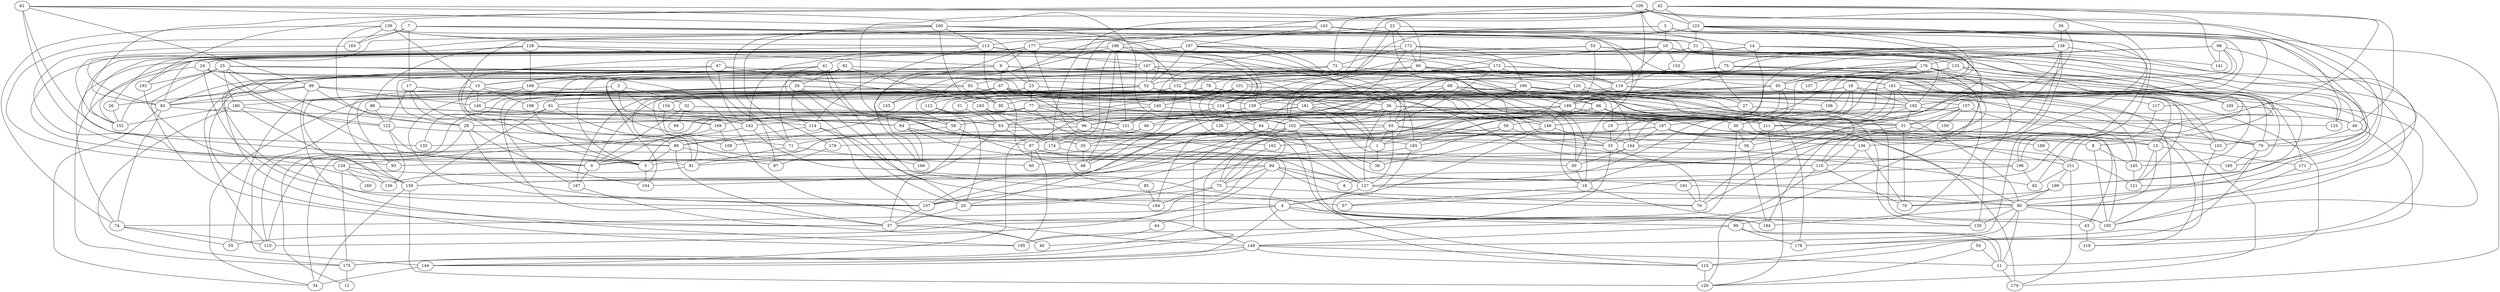 strict graph "G" {
7;
17;
53;
133;
143;
197;
56;
138;
139;
163;
22;
172;
128;
190;
61;
100;
109;
186;
3;
177;
113;
147;
2;
32;
47;
183;
98;
176;
42;
123;
25;
52;
90;
82;
168;
14;
24;
173;
69;
75;
29;
180;
154;
72;
132;
92;
21;
45;
36;
16;
106;
88;
122;
9;
67;
41;
78;
157;
86;
124;
120;
181;
161;
182;
192;
101;
140;
59;
162;
15;
146;
10;
91;
23;
77;
83;
153;
64;
131;
105;
169;
159;
68;
102;
198;
71;
66;
187;
126;
119;
189;
84;
51;
63;
27;
155;
166;
164;
196;
31;
188;
117;
65;
46;
97;
142;
35;
85;
151;
114;
58;
89;
49;
28;
148;
199;
19;
134;
191;
94;
127;
5;
4;
99;
103;
136;
6;
149;
79;
26;
175;
13;
171;
8;
1;
165;
108;
80;
178;
116;
95;
96;
145;
112;
73;
184;
70;
48;
60;
44;
93;
179;
104;
111;
38;
115;
174;
81;
156;
107;
150;
20;
158;
50;
74;
193;
125;
43;
54;
129;
152;
0;
167;
62;
30;
37;
33;
121;
141;
18;
57;
195;
11;
12;
185;
39;
170;
55;
118;
87;
144;
130;
135;
110;
137;
34;
76;
40;
194;
160;
7 -- 17 [weight=194];
7 -- 21 [weight=42];
7 -- 163 [weight=104];
7 -- 23 [weight=111];
7 -- 18 [weight=55];
7 -- 134 [weight=134];
17 -- 5 [weight=177];
17 -- 122 [weight=117];
17 -- 89 [weight=35];
17 -- 65 [weight=15];
17 -- 124 [weight=35];
53 -- 133 [weight=46];
53 -- 105 [weight=130];
53 -- 71 [weight=140];
53 -- 80 [weight=138];
53 -- 89 [weight=91];
53 -- 152 [weight=56];
53 -- 165 [weight=44];
133 -- 45 [weight=173];
133 -- 70 [weight=187];
133 -- 183 [weight=30];
133 -- 151 [weight=157];
133 -- 137 [weight=135];
133 -- 8 [weight=116];
133 -- 148 [weight=99];
143 -- 197 [weight=80];
143 -- 169 [weight=95];
143 -- 93 [weight=44];
143 -- 196 [weight=18];
143 -- 152 [weight=70];
143 -- 50 [weight=183];
143 -- 111 [weight=137];
197 -- 173 [weight=103];
197 -- 192 [weight=103];
197 -- 119 [weight=53];
197 -- 26 [weight=141];
197 -- 152 [weight=123];
197 -- 52 [weight=88];
197 -- 36 [weight=21];
56 -- 138 [weight=44];
56 -- 116 [weight=20];
138 -- 75 [weight=43];
138 -- 189 [weight=82];
138 -- 136 [weight=88];
138 -- 59 [weight=68];
138 -- 121 [weight=116];
138 -- 149 [weight=85];
138 -- 111 [weight=189];
139 -- 163 [weight=99];
139 -- 74 [weight=163];
139 -- 28 [weight=65];
139 -- 39 [weight=129];
139 -- 15 [weight=166];
139 -- 113 [weight=71];
139 -- 124 [weight=30];
163 -- 0 [weight=108];
22 -- 172 [weight=56];
22 -- 27 [weight=132];
22 -- 102 [weight=125];
22 -- 59 [weight=102];
22 -- 113 [weight=81];
172 -- 90 [weight=138];
172 -- 182 [weight=141];
172 -- 190 [weight=30];
172 -- 199 [weight=33];
172 -- 72 [weight=190];
172 -- 140 [weight=63];
172 -- 102 [weight=123];
128 -- 190 [weight=154];
128 -- 83 [weight=147];
128 -- 9 [weight=191];
128 -- 88 [weight=59];
128 -- 168 [weight=162];
190 -- 142 [weight=195];
190 -- 19 [weight=59];
190 -- 175 [weight=45];
190 -- 194 [weight=109];
190 -- 182 [weight=153];
61 -- 100 [weight=75];
61 -- 86 [weight=136];
61 -- 90 [weight=51];
61 -- 135 [weight=121];
61 -- 102 [weight=11];
61 -- 5 [weight=12];
100 -- 45 [weight=135];
100 -- 179 [weight=47];
100 -- 21 [weight=88];
100 -- 113 [weight=186];
100 -- 95 [weight=185];
100 -- 87 [weight=187];
100 -- 52 [weight=39];
109 -- 186 [weight=115];
109 -- 83 [weight=130];
109 -- 185 [weight=27];
109 -- 171 [weight=9];
109 -- 189 [weight=9];
109 -- 123 [weight=136];
109 -- 14 [weight=157];
109 -- 192 [weight=138];
109 -- 196 [weight=60];
186 -- 131 [weight=97];
186 -- 85 [weight=75];
186 -- 132 [weight=176];
186 -- 48 [weight=156];
186 -- 119 [weight=94];
186 -- 24 [weight=193];
186 -- 166 [weight=51];
3 -- 177 [weight=97];
3 -- 10 [weight=19];
3 -- 117 [weight=136];
3 -- 103 [weight=73];
3 -- 96 [weight=159];
3 -- 80 [weight=25];
177 -- 142 [weight=176];
177 -- 1 [weight=24];
177 -- 58 [weight=98];
177 -- 162 [weight=66];
177 -- 9 [weight=43];
177 -- 65 [weight=197];
177 -- 0 [weight=150];
113 -- 147 [weight=114];
113 -- 124 [weight=125];
113 -- 114 [weight=31];
113 -- 83 [weight=130];
113 -- 48 [weight=199];
147 -- 52 [weight=29];
147 -- 71 [weight=130];
147 -- 66 [weight=70];
147 -- 1 [weight=24];
147 -- 195 [weight=81];
147 -- 129 [weight=52];
2 -- 32 [weight=8];
2 -- 114 [weight=135];
2 -- 169 [weight=199];
2 -- 135 [weight=93];
32 -- 69 [weight=45];
32 -- 64 [weight=165];
32 -- 63 [weight=80];
32 -- 0 [weight=94];
47 -- 183 [weight=36];
47 -- 107 [weight=56];
47 -- 15 [weight=28];
47 -- 142 [weight=162];
47 -- 105 [weight=154];
183 -- 174 [weight=160];
183 -- 131 [weight=16];
183 -- 63 [weight=50];
98 -- 176 [weight=117];
98 -- 161 [weight=34];
98 -- 141 [weight=102];
98 -- 45 [weight=141];
98 -- 79 [weight=17];
98 -- 182 [weight=127];
176 -- 52 [weight=102];
176 -- 116 [weight=132];
176 -- 127 [weight=197];
176 -- 181 [weight=34];
176 -- 130 [weight=130];
176 -- 18 [weight=96];
176 -- 171 [weight=177];
176 -- 48 [weight=8];
42 -- 123 [weight=170];
42 -- 72 [weight=172];
42 -- 58 [weight=168];
42 -- 174 [weight=28];
42 -- 31 [weight=41];
42 -- 141 [weight=174];
42 -- 73 [weight=115];
42 -- 49 [weight=91];
123 -- 64 [weight=140];
123 -- 116 [weight=156];
123 -- 125 [weight=26];
123 -- 21 [weight=121];
123 -- 106 [weight=153];
123 -- 30 [weight=181];
123 -- 170 [weight=17];
123 -- 155 [weight=8];
25 -- 52 [weight=24];
25 -- 159 [weight=87];
25 -- 28 [weight=121];
25 -- 149 [weight=2];
25 -- 181 [weight=136];
25 -- 37 [weight=38];
25 -- 180 [weight=196];
25 -- 152 [weight=50];
25 -- 124 [weight=26];
25 -- 0 [weight=48];
25 -- 192 [weight=9];
52 -- 154 [weight=161];
52 -- 116 [weight=171];
52 -- 93 [weight=179];
52 -- 111 [weight=107];
52 -- 165 [weight=52];
52 -- 51 [weight=141];
90 -- 120 [weight=13];
90 -- 115 [weight=179];
90 -- 189 [weight=142];
90 -- 5 [weight=85];
90 -- 159 [weight=118];
82 -- 168 [weight=38];
82 -- 83 [weight=5];
82 -- 91 [weight=41];
82 -- 95 [weight=94];
82 -- 103 [weight=118];
82 -- 29 [weight=58];
168 -- 198 [weight=123];
168 -- 107 [weight=123];
168 -- 31 [weight=2];
168 -- 146 [weight=72];
14 -- 24 [weight=82];
14 -- 101 [weight=85];
14 -- 199 [weight=96];
14 -- 148 [weight=114];
14 -- 141 [weight=45];
14 -- 80 [weight=140];
24 -- 92 [weight=4];
24 -- 175 [weight=161];
24 -- 161 [weight=145];
24 -- 4 [weight=169];
24 -- 122 [weight=71];
173 -- 145 [weight=59];
173 -- 132 [weight=135];
173 -- 119 [weight=81];
173 -- 92 [weight=80];
173 -- 161 [weight=140];
173 -- 65 [weight=122];
75 -- 36 [weight=143];
75 -- 105 [weight=194];
75 -- 104 [weight=75];
75 -- 159 [weight=200];
75 -- 62 [weight=61];
75 -- 79 [weight=50];
75 -- 78 [weight=90];
29 -- 180 [weight=13];
29 -- 35 [weight=60];
29 -- 20 [weight=115];
29 -- 114 [weight=26];
29 -- 164 [weight=52];
29 -- 37 [weight=24];
29 -- 140 [weight=126];
29 -- 167 [weight=138];
180 -- 158 [weight=63];
180 -- 175 [weight=155];
180 -- 122 [weight=198];
180 -- 152 [weight=111];
154 -- 81 [weight=43];
154 -- 84 [weight=110];
72 -- 132 [weight=21];
72 -- 112 [weight=183];
72 -- 106 [weight=170];
132 -- 91 [weight=121];
132 -- 48 [weight=57];
132 -- 108 [weight=11];
132 -- 148 [weight=125];
132 -- 79 [weight=3];
92 -- 198 [weight=192];
92 -- 79 [weight=62];
92 -- 156 [weight=49];
92 -- 36 [weight=112];
92 -- 95 [weight=180];
21 -- 41 [weight=152];
21 -- 153 [weight=104];
21 -- 49 [weight=47];
21 -- 193 [weight=43];
45 -- 103 [weight=9];
45 -- 164 [weight=156];
45 -- 33 [weight=97];
45 -- 102 [weight=56];
45 -- 77 [weight=165];
36 -- 65 [weight=170];
36 -- 126 [weight=160];
36 -- 30 [weight=194];
36 -- 107 [weight=112];
36 -- 111 [weight=6];
36 -- 127 [weight=172];
16 -- 106 [weight=181];
16 -- 189 [weight=170];
16 -- 13 [weight=194];
16 -- 30 [weight=49];
16 -- 187 [weight=195];
16 -- 182 [weight=117];
16 -- 107 [weight=197];
106 -- 19 [weight=103];
88 -- 122 [weight=95];
88 -- 84 [weight=165];
88 -- 144 [weight=98];
88 -- 115 [weight=67];
122 -- 156 [weight=140];
122 -- 81 [weight=177];
122 -- 13 [weight=188];
9 -- 67 [weight=88];
9 -- 71 [weight=199];
9 -- 28 [weight=39];
9 -- 121 [weight=103];
9 -- 83 [weight=193];
9 -- 23 [weight=88];
9 -- 18 [weight=29];
9 -- 110 [weight=36];
9 -- 105 [weight=85];
67 -- 155 [weight=170];
67 -- 89 [weight=31];
67 -- 178 [weight=101];
67 -- 159 [weight=8];
67 -- 167 [weight=191];
67 -- 39 [weight=24];
67 -- 96 [weight=26];
41 -- 97 [weight=101];
41 -- 20 [weight=122];
41 -- 15 [weight=44];
41 -- 57 [weight=151];
41 -- 37 [weight=185];
78 -- 157 [weight=145];
78 -- 81 [weight=150];
78 -- 66 [weight=26];
78 -- 58 [weight=50];
78 -- 145 [weight=129];
78 -- 112 [weight=69];
78 -- 34 [weight=140];
157 -- 131 [weight=6];
157 -- 150 [weight=26];
157 -- 129 [weight=100];
157 -- 158 [weight=140];
157 -- 31 [weight=38];
157 -- 76 [weight=165];
86 -- 142 [weight=31];
86 -- 151 [weight=67];
86 -- 26 [weight=16];
86 -- 146 [weight=154];
86 -- 83 [weight=139];
86 -- 182 [weight=148];
86 -- 195 [weight=190];
124 -- 127 [weight=3];
124 -- 46 [weight=77];
124 -- 80 [weight=187];
120 -- 181 [weight=68];
120 -- 193 [weight=170];
120 -- 164 [weight=133];
181 -- 169 [weight=132];
181 -- 96 [weight=153];
181 -- 1 [weight=84];
181 -- 58 [weight=15];
181 -- 63 [weight=151];
181 -- 116 [weight=158];
181 -- 43 [weight=99];
181 -- 111 [weight=126];
161 -- 182 [weight=20];
161 -- 105 [weight=18];
161 -- 0 [weight=92];
161 -- 11 [weight=137];
161 -- 33 [weight=31];
161 -- 164 [weight=37];
161 -- 99 [weight=97];
182 -- 31 [weight=149];
182 -- 102 [weight=68];
182 -- 76 [weight=28];
182 -- 49 [weight=70];
192 -- 156 [weight=65];
101 -- 140 [weight=149];
101 -- 126 [weight=156];
101 -- 148 [weight=71];
101 -- 102 [weight=49];
101 -- 63 [weight=151];
140 -- 97 [weight=29];
140 -- 131 [weight=177];
140 -- 193 [weight=32];
59 -- 162 [weight=159];
59 -- 165 [weight=58];
59 -- 62 [weight=176];
59 -- 60 [weight=67];
162 -- 73 [weight=61];
15 -- 146 [weight=170];
15 -- 80 [weight=156];
15 -- 60 [weight=115];
15 -- 55 [weight=15];
15 -- 198 [weight=23];
146 -- 63 [weight=121];
146 -- 142 [weight=106];
10 -- 6 [weight=145];
10 -- 119 [weight=163];
10 -- 153 [weight=56];
10 -- 125 [weight=195];
10 -- 74 [weight=126];
10 -- 64 [weight=185];
91 -- 108 [weight=114];
91 -- 158 [weight=14];
91 -- 102 [weight=55];
91 -- 110 [weight=133];
23 -- 77 [weight=127];
23 -- 158 [weight=141];
23 -- 130 [weight=139];
23 -- 83 [weight=48];
23 -- 31 [weight=2];
77 -- 84 [weight=4];
77 -- 79 [weight=178];
77 -- 125 [weight=181];
77 -- 134 [weight=124];
77 -- 0 [weight=41];
77 -- 50 [weight=15];
77 -- 169 [weight=76];
77 -- 28 [weight=187];
77 -- 131 [weight=188];
83 -- 74 [weight=104];
83 -- 148 [weight=104];
83 -- 34 [weight=102];
153 -- 119 [weight=168];
64 -- 8 [weight=111];
64 -- 33 [weight=85];
64 -- 158 [weight=130];
64 -- 175 [weight=182];
131 -- 71 [weight=17];
131 -- 115 [weight=150];
105 -- 49 [weight=144];
169 -- 108 [weight=130];
169 -- 5 [weight=156];
159 -- 28 [weight=93];
159 -- 31 [weight=49];
68 -- 102 [weight=49];
68 -- 193 [weight=135];
68 -- 95 [weight=22];
68 -- 20 [weight=18];
68 -- 50 [weight=114];
68 -- 145 [weight=197];
102 -- 103 [weight=160];
102 -- 107 [weight=13];
102 -- 194 [weight=168];
102 -- 179 [weight=41];
102 -- 73 [weight=180];
198 -- 5 [weight=18];
71 -- 166 [weight=45];
71 -- 81 [weight=167];
66 -- 187 [weight=13];
66 -- 111 [weight=76];
66 -- 96 [weight=191];
66 -- 5 [weight=147];
66 -- 30 [weight=20];
187 -- 1 [weight=164];
187 -- 121 [weight=31];
187 -- 35 [weight=20];
187 -- 164 [weight=123];
187 -- 136 [weight=87];
126 -- 184 [weight=106];
119 -- 189 [weight=27];
119 -- 117 [weight=65];
119 -- 27 [weight=197];
119 -- 46 [weight=47];
189 -- 35 [weight=139];
189 -- 13 [weight=101];
189 -- 118 [weight=42];
189 -- 96 [weight=10];
189 -- 148 [weight=144];
189 -- 34 [weight=152];
84 -- 166 [weight=71];
84 -- 127 [weight=116];
84 -- 35 [weight=46];
51 -- 63 [weight=93];
63 -- 97 [weight=61];
63 -- 165 [weight=66];
63 -- 104 [weight=32];
27 -- 174 [weight=31];
27 -- 80 [weight=68];
155 -- 166 [weight=123];
164 -- 196 [weight=124];
164 -- 50 [weight=113];
164 -- 0 [weight=194];
196 -- 127 [weight=41];
196 -- 62 [weight=32];
31 -- 188 [weight=167];
31 -- 70 [weight=63];
31 -- 55 [weight=40];
188 -- 151 [weight=188];
117 -- 191 [weight=171];
65 -- 8 [weight=143];
65 -- 1 [weight=86];
65 -- 33 [weight=142];
65 -- 127 [weight=170];
65 -- 135 [weight=40];
46 -- 97 [weight=196];
46 -- 144 [weight=93];
97 -- 60 [weight=193];
97 -- 195 [weight=15];
97 -- 94 [weight=96];
97 -- 116 [weight=79];
142 -- 194 [weight=80];
142 -- 110 [weight=192];
35 -- 48 [weight=26];
85 -- 184 [weight=103];
151 -- 62 [weight=198];
151 -- 199 [weight=66];
151 -- 170 [weight=13];
114 -- 89 [weight=141];
114 -- 184 [weight=133];
114 -- 149 [weight=191];
58 -- 89 [weight=136];
58 -- 127 [weight=184];
89 -- 5 [weight=138];
89 -- 37 [weight=64];
89 -- 87 [weight=47];
49 -- 79 [weight=169];
49 -- 118 [weight=48];
28 -- 107 [weight=31];
28 -- 12 [weight=92];
28 -- 104 [weight=168];
148 -- 38 [weight=61];
148 -- 33 [weight=60];
148 -- 4 [weight=37];
199 -- 107 [weight=7];
199 -- 80 [weight=98];
199 -- 70 [weight=89];
19 -- 33 [weight=150];
134 -- 191 [weight=15];
134 -- 158 [weight=188];
134 -- 175 [weight=162];
134 -- 160 [weight=129];
191 -- 76 [weight=103];
94 -- 127 [weight=60];
94 -- 158 [weight=19];
94 -- 73 [weight=97];
94 -- 76 [weight=153];
94 -- 110 [weight=131];
94 -- 6 [weight=38];
127 -- 4 [weight=122];
127 -- 80 [weight=125];
5 -- 104 [weight=86];
4 -- 99 [weight=24];
4 -- 44 [weight=54];
4 -- 43 [weight=152];
4 -- 144 [weight=24];
4 -- 74 [weight=182];
99 -- 178 [weight=65];
99 -- 149 [weight=169];
99 -- 11 [weight=11];
103 -- 178 [weight=113];
136 -- 57 [weight=15];
136 -- 70 [weight=109];
149 -- 175 [weight=199];
149 -- 115 [weight=64];
149 -- 144 [weight=156];
149 -- 11 [weight=199];
79 -- 115 [weight=142];
79 -- 185 [weight=23];
26 -- 152 [weight=129];
175 -- 12 [weight=113];
13 -- 171 [weight=171];
13 -- 80 [weight=78];
13 -- 121 [weight=20];
171 -- 193 [weight=85];
8 -- 193 [weight=103];
8 -- 145 [weight=115];
1 -- 38 [weight=78];
1 -- 20 [weight=144];
165 -- 11 [weight=25];
165 -- 93 [weight=7];
80 -- 178 [weight=43];
80 -- 130 [weight=167];
80 -- 194 [weight=114];
80 -- 193 [weight=169];
80 -- 11 [weight=23];
116 -- 195 [weight=71];
116 -- 70 [weight=174];
95 -- 96 [weight=26];
96 -- 38 [weight=153];
96 -- 0 [weight=99];
96 -- 174 [weight=160];
145 -- 121 [weight=6];
112 -- 20 [weight=51];
112 -- 37 [weight=162];
73 -- 184 [weight=199];
73 -- 76 [weight=25];
73 -- 20 [weight=178];
44 -- 195 [weight=43];
179 -- 87 [weight=66];
111 -- 39 [weight=198];
111 -- 129 [weight=13];
115 -- 129 [weight=140];
174 -- 81 [weight=59];
174 -- 185 [weight=110];
81 -- 156 [weight=82];
107 -- 37 [weight=8];
20 -- 37 [weight=53];
158 -- 129 [weight=116];
158 -- 34 [weight=181];
50 -- 18 [weight=117];
74 -- 55 [weight=28];
74 -- 110 [weight=110];
43 -- 118 [weight=183];
54 -- 129 [weight=36];
54 -- 11 [weight=31];
0 -- 167 [weight=87];
167 -- 40 [weight=180];
30 -- 170 [weight=199];
30 -- 39 [weight=136];
30 -- 37 [weight=113];
37 -- 40 [weight=57];
33 -- 40 [weight=172];
33 -- 76 [weight=159];
18 -- 57 [weight=26];
18 -- 130 [weight=43];
11 -- 170 [weight=179];
39 -- 194 [weight=48];
144 -- 34 [weight=184];
}
